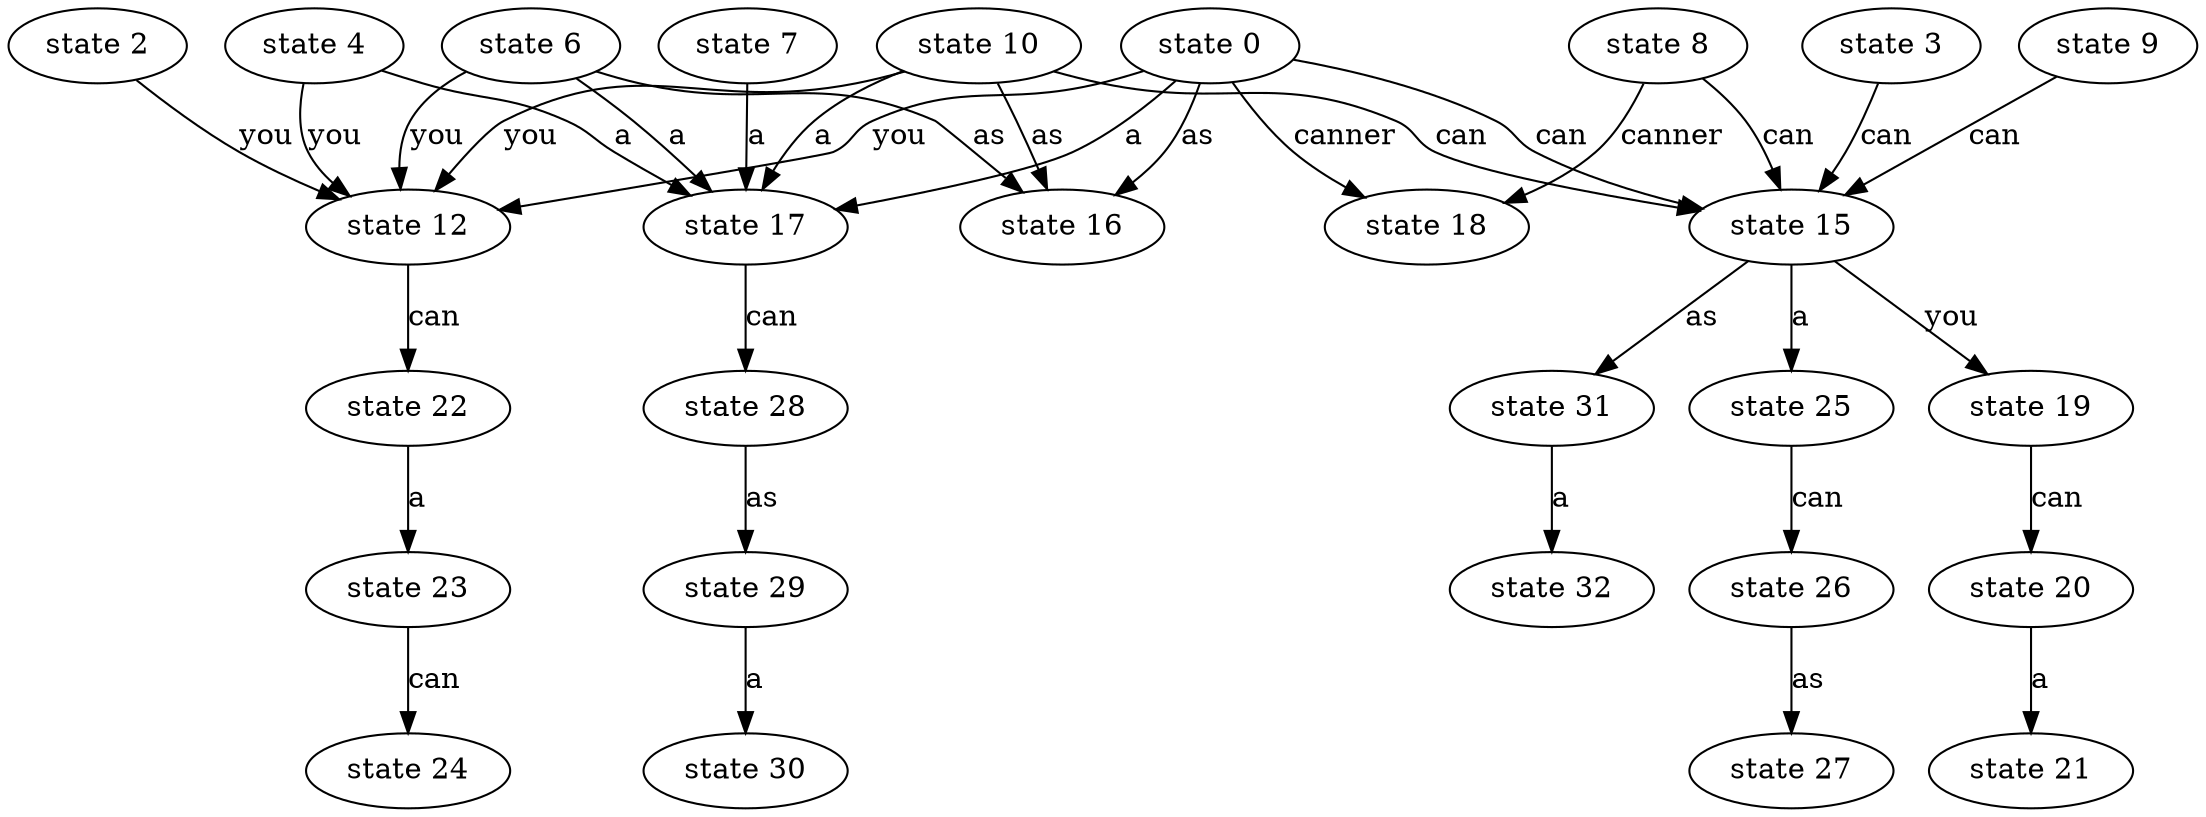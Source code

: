 digraph abc{ 
"state 2" -> "state 12" [ label="you" ]; 
"state 23" -> "state 24" [ label="can" ]; 
"state 28" -> "state 29" [ label="as" ]; 
"state 3" -> "state 15" [ label="can" ]; 
"state 6" -> "state 17" [ label="a" ]; 
"state 6" -> "state 16" [ label="as" ]; 
"state 6" -> "state 12" [ label="you" ]; 
"state 20" -> "state 21" [ label="a" ]; 
"state 8" -> "state 18" [ label="canner" ]; 
"state 8" -> "state 15" [ label="can" ]; 
"state 31" -> "state 32" [ label="a" ]; 
"state 12" -> "state 22" [ label="can" ]; 
"state 9" -> "state 15" [ label="can" ]; 
"state 4" -> "state 17" [ label="a" ]; 
"state 4" -> "state 12" [ label="you" ]; 
"state 17" -> "state 28" [ label="can" ]; 
"state 7" -> "state 17" [ label="a" ]; 
"state 15" -> "state 25" [ label="a" ]; 
"state 15" -> "state 31" [ label="as" ]; 
"state 15" -> "state 19" [ label="you" ]; 
"state 0" -> "state 17" [ label="a" ]; 
"state 0" -> "state 18" [ label="canner" ]; 
"state 0" -> "state 16" [ label="as" ]; 
"state 0" -> "state 15" [ label="can" ]; 
"state 0" -> "state 12" [ label="you" ]; 
"state 22" -> "state 23" [ label="a" ]; 
"state 19" -> "state 20" [ label="can" ]; 
"state 10" -> "state 17" [ label="a" ]; 
"state 10" -> "state 16" [ label="as" ]; 
"state 10" -> "state 15" [ label="can" ]; 
"state 10" -> "state 12" [ label="you" ]; 
"state 25" -> "state 26" [ label="can" ]; 
"state 26" -> "state 27" [ label="as" ]; 
"state 29" -> "state 30" [ label="a" ]; 
}